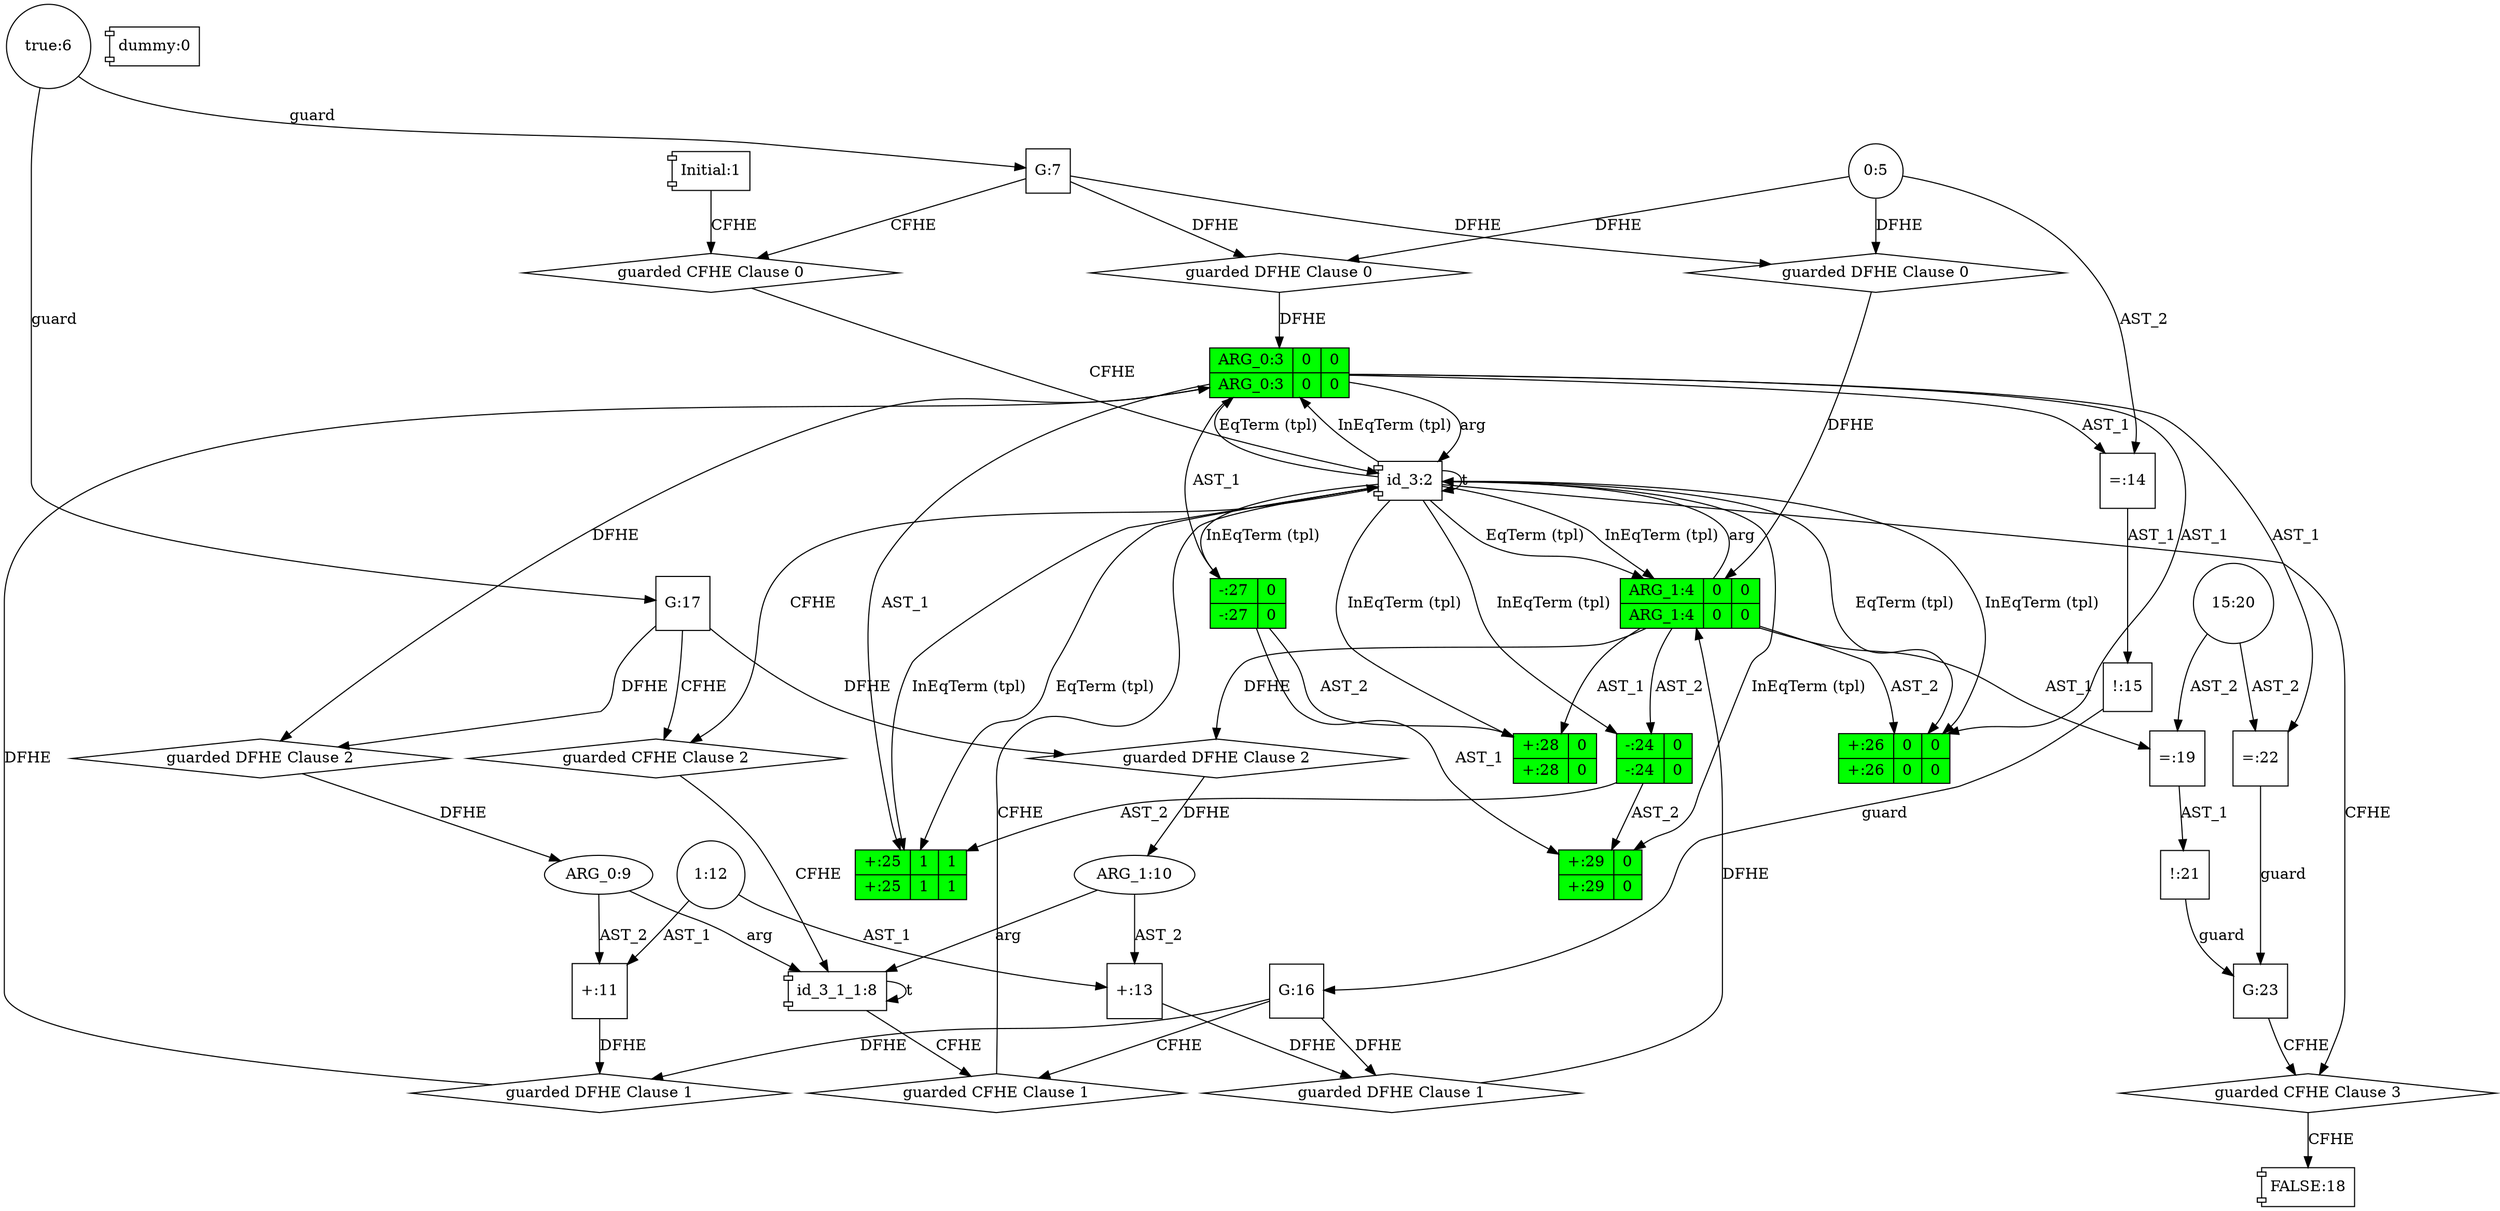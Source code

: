 digraph dag { 
"predicateArgument0" -> "CONTROLN_0" [label="arg"]
"predicateArgument1" -> "CONTROLN_0" [label="arg"]
"CFHE_0" [label="guarded CFHE Clause 0" nodeName="CFHE_0" class=controlFlowHyperEdge shape="diamond"];
"DFHE_0" [label="guarded DFHE Clause 0" nodeName="DFHE_0" class=dataFlowHyperEdge shape="diamond"];
"DFHE_1" [label="guarded DFHE Clause 0" nodeName="DFHE_1" class=dataFlowHyperEdge shape="diamond"];
"true_6" -> "guard_7" [label="guard"]
"Initial" -> "CFHE_0" [label="CFHE"]
"guard_7" -> "CFHE_0" [label="CFHE"]
"CFHE_0" -> "CONTROLN_0" [label="CFHE"]
"0_5" -> "DFHE_0" [label="DFHE"]
"guard_7" -> "DFHE_0" [label="DFHE"]
"DFHE_0" -> "predicateArgument0" [label="DFHE"]
"0_5" -> "DFHE_1" [label="DFHE"]
"guard_7" -> "DFHE_1" [label="DFHE"]
"DFHE_1" -> "predicateArgument1" [label="DFHE"]
"CFHE_1" [label="guarded CFHE Clause 1" nodeName="CFHE_1" class=controlFlowHyperEdge shape="diamond"];
"predicateArgument2" -> "CONTROLN_1" [label="arg"]
"predicateArgument3" -> "CONTROLN_1" [label="arg"]
"DFHE_2" [label="guarded DFHE Clause 1" nodeName="DFHE_2" class=dataFlowHyperEdge shape="diamond"];
"1_12" -> "+_11" [label="AST_1"]
"predicateArgument2" -> "+_11" [label="AST_2"]
"DFHE_3" [label="guarded DFHE Clause 1" nodeName="DFHE_3" class=dataFlowHyperEdge shape="diamond"];
"1_12" -> "+_13" [label="AST_1"]
"predicateArgument3" -> "+_13" [label="AST_2"]
"predicateArgument0" -> "=_14" [label="AST_1"]
"0_5" -> "=_14" [label="AST_2"]
"=_14" -> "!_15" [label="AST_1"]
"!_15" -> "guard_16" [label="guard"]
"CONTROLN_1" -> "CFHE_1" [label="CFHE"]
"guard_16" -> "CFHE_1" [label="CFHE"]
"CFHE_1" -> "CONTROLN_0" [label="CFHE"]
"+_11" -> "DFHE_2" [label="DFHE"]
"guard_16" -> "DFHE_2" [label="DFHE"]
"DFHE_2" -> "predicateArgument0" [label="DFHE"]
"+_13" -> "DFHE_3" [label="DFHE"]
"guard_16" -> "DFHE_3" [label="DFHE"]
"DFHE_3" -> "predicateArgument1" [label="DFHE"]
"CFHE_2" [label="guarded CFHE Clause 2" nodeName="CFHE_2" class=controlFlowHyperEdge shape="diamond"];
"DFHE_4" [label="guarded DFHE Clause 2" nodeName="DFHE_4" class=dataFlowHyperEdge shape="diamond"];
"DFHE_5" [label="guarded DFHE Clause 2" nodeName="DFHE_5" class=dataFlowHyperEdge shape="diamond"];
"true_6" -> "guard_17" [label="guard"]
"CONTROLN_0" -> "CFHE_2" [label="CFHE"]
"guard_17" -> "CFHE_2" [label="CFHE"]
"CFHE_2" -> "CONTROLN_1" [label="CFHE"]
"predicateArgument0" -> "DFHE_4" [label="DFHE"]
"guard_17" -> "DFHE_4" [label="DFHE"]
"DFHE_4" -> "predicateArgument2" [label="DFHE"]
"predicateArgument1" -> "DFHE_5" [label="DFHE"]
"guard_17" -> "DFHE_5" [label="DFHE"]
"DFHE_5" -> "predicateArgument3" [label="DFHE"]
"CFHE_3" [label="guarded CFHE Clause 3" nodeName="CFHE_3" class=controlFlowHyperEdge shape="diamond"];
"predicateArgument1" -> "=_19" [label="AST_1"]
"15_20" -> "=_19" [label="AST_2"]
"=_19" -> "!_21" [label="AST_1"]
"predicateArgument0" -> "=_22" [label="AST_1"]
"15_20" -> "=_22" [label="AST_2"]
"!_21" -> "guard_23" [label="guard"]
"=_22" -> "guard_23" [label="guard"]
"CONTROLN_0" -> "CFHE_3" [label="CFHE"]
"guard_23" -> "CFHE_3" [label="CFHE"]
"CFHE_3" -> "FALSE" [label="CFHE"]
"CONTROLN_0" -> "CONTROLN_0" [label="t"]
"CONTROLN_1" -> "CONTROLN_1" [label="t"]
"predicateArgument1" -> "-_24" [label="AST_2"]
"predicateArgument0" -> "+_25" [label="AST_1"]
"-_24" -> "+_25" [label="AST_2"]
"predicateArgument0" -> "+_26" [label="AST_1"]
"predicateArgument1" -> "+_26" [label="AST_2"]
"predicateArgument0" -> "-_27" [label="AST_1"]
"predicateArgument1" -> "+_28" [label="AST_1"]
"-_27" -> "+_28" [label="AST_2"]
"-_27" -> "+_29" [label="AST_1"]
"-_24" -> "+_29" [label="AST_2"]
"CONTROLN_0" -> "predicateArgument0" [label="EqTerm (tpl)"]
"CONTROLN_0" -> "predicateArgument1" [label="EqTerm (tpl)"]
"CONTROLN_0" -> "+_25" [label="EqTerm (tpl)"]
"CONTROLN_0" -> "+_26" [label="EqTerm (tpl)"]
"CONTROLN_0" -> "predicateArgument0" [label="InEqTerm (tpl)"]
"CONTROLN_0" -> "predicateArgument1" [label="InEqTerm (tpl)"]
"CONTROLN_0" -> "-_27" [label="InEqTerm (tpl)"]
"CONTROLN_0" -> "-_24" [label="InEqTerm (tpl)"]
"CONTROLN_0" -> "+_25" [label="InEqTerm (tpl)"]
"CONTROLN_0" -> "+_28" [label="InEqTerm (tpl)"]
"CONTROLN_0" -> "+_26" [label="InEqTerm (tpl)"]
"CONTROLN_0" -> "+_29" [label="InEqTerm (tpl)"]
"predicateArgument0"[  color=black fillcolor=green style=filled shape=record label="{{ARG_0:3|0|0}|{ARG_0:3|0|0}}"];
"+_13" [label="+:13" nodeName="+_13" class=operator shape="square" color=black fillcolor=white style=filled];
"predicateArgument3" [label="ARG_1:10" nodeName="predicateArgument3" class=predicateArgument shape="ellipse" color=black fillcolor=white style=filled];
"Initial" [label="Initial:1" nodeName="Initial" class=Initial shape="component" color=black fillcolor=white style=filled];
"true_6" [label="true:6" nodeName="true_6" class=constant shape="circle" color=black fillcolor=white style=filled];
"=_19" [label="=:19" nodeName="=_19" class=operator shape="square" color=black fillcolor=white style=filled];
"+_26"[  color=black fillcolor=green style=filled shape=record label="{{+:26|0|0}|{+:26|0|0}}"];
"+_28"[  color=black fillcolor=green style=filled shape=record label="{{+:28|0}|{+:28|0}}"];
"0_5" [label="0:5" nodeName="0_5" class=constant shape="circle" color=black fillcolor=white style=filled];
"1_12" [label="1:12" nodeName="1_12" class=constant shape="circle" color=black fillcolor=white style=filled];
"dummy" [label="dummy:0" nodeName="dummy" class=dummy shape="component" color=black fillcolor=white style=filled];
"-_24"[  color=black fillcolor=green style=filled shape=record label="{{-:24|0}|{-:24|0}}"];
"FALSE" [label="FALSE:18" nodeName="FALSE" class=FALSE shape="component" color=black fillcolor=white style=filled];
"+_29"[  color=black fillcolor=green style=filled shape=record label="{{+:29|0}|{+:29|0}}"];
"=_22" [label="=:22" nodeName="=_22" class=operator shape="square" color=black fillcolor=white style=filled];
"predicateArgument2" [label="ARG_0:9" nodeName="predicateArgument2" class=predicateArgument shape="ellipse" color=black fillcolor=white style=filled];
"CONTROLN_0" [label="id_3:2" nodeName="CONTROLN_0" class=CONTROL shape="component" color=black fillcolor=white style=filled];
"+_11" [label="+:11" nodeName="+_11" class=operator shape="square" color=black fillcolor=white style=filled];
"guard_7" [label="G:7" nodeName="guard_7" class=guard shape="square" color=black fillcolor=white style=filled];
"guard_23" [label="G:23" nodeName="guard_23" class=guard shape="square" color=black fillcolor=white style=filled];
"-_27"[  color=black fillcolor=green style=filled shape=record label="{{-:27|0}|{-:27|0}}"];
"guard_16" [label="G:16" nodeName="guard_16" class=guard shape="square" color=black fillcolor=white style=filled];
"predicateArgument1"[  color=black fillcolor=green style=filled shape=record label="{{ARG_1:4|0|0}|{ARG_1:4|0|0}}"];
"CONTROLN_1" [label="id_3_1_1:8" nodeName="CONTROLN_1" class=CONTROL shape="component" color=black fillcolor=white style=filled];
"15_20" [label="15:20" nodeName="15_20" class=constant shape="circle" color=black fillcolor=white style=filled];
"!_15" [label="!:15" nodeName="!_15" class=operator shape="square" color=black fillcolor=white style=filled];
"+_25"[  color=black fillcolor=green style=filled shape=record label="{{+:25|1|1}|{+:25|1|1}}"];
"guard_17" [label="G:17" nodeName="guard_17" class=guard shape="square" color=black fillcolor=white style=filled];
"=_14" [label="=:14" nodeName="=_14" class=operator shape="square" color=black fillcolor=white style=filled];
"!_21" [label="!:21" nodeName="!_21" class=operator shape="square" color=black fillcolor=white style=filled];
}
